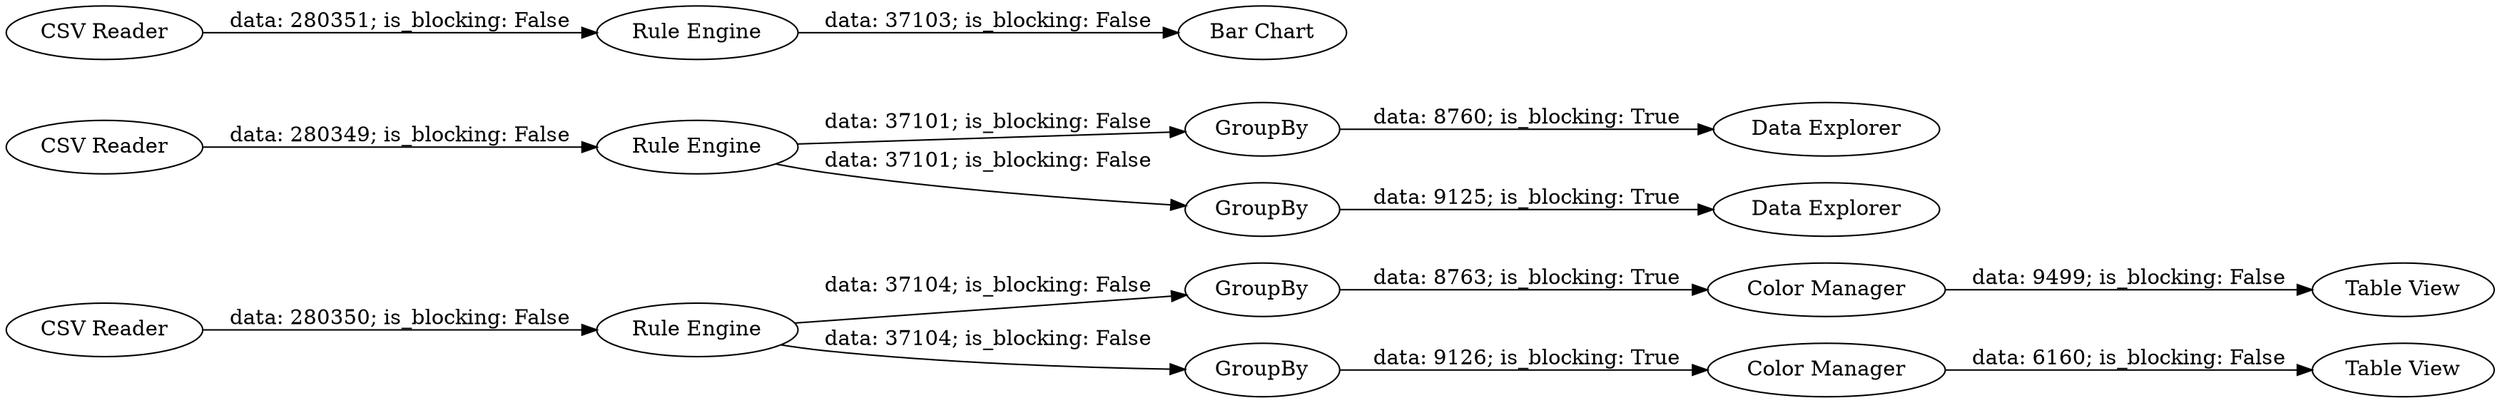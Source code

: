 digraph {
	"-1518456972112266099_47" [label="Color Manager"]
	"-1518456972112266099_44" [label=GroupBy]
	"-1518456972112266099_41" [label="Data Explorer"]
	"-1518456972112266099_48" [label="Color Manager"]
	"-1518456972112266099_49" [label="Table View"]
	"-1518456972112266099_43" [label="Rule Engine"]
	"-1518456972112266099_50" [label="Table View"]
	"-1518456972112266099_45" [label=GroupBy]
	"-1518456972112266099_51" [label="CSV Reader"]
	"-1518456972112266099_37" [label=GroupBy]
	"-1518456972112266099_53" [label="Bar Chart"]
	"-1518456972112266099_38" [label="CSV Reader"]
	"-1518456972112266099_36" [label="Rule Engine"]
	"-1518456972112266099_46" [label="CSV Reader"]
	"-1518456972112266099_52" [label="Rule Engine"]
	"-1518456972112266099_42" [label="Data Explorer"]
	"-1518456972112266099_40" [label=GroupBy]
	"-1518456972112266099_40" -> "-1518456972112266099_42" [label="data: 9125; is_blocking: True"]
	"-1518456972112266099_45" -> "-1518456972112266099_48" [label="data: 9126; is_blocking: True"]
	"-1518456972112266099_37" -> "-1518456972112266099_41" [label="data: 8760; is_blocking: True"]
	"-1518456972112266099_43" -> "-1518456972112266099_45" [label="data: 37104; is_blocking: False"]
	"-1518456972112266099_38" -> "-1518456972112266099_36" [label="data: 280349; is_blocking: False"]
	"-1518456972112266099_46" -> "-1518456972112266099_43" [label="data: 280350; is_blocking: False"]
	"-1518456972112266099_47" -> "-1518456972112266099_49" [label="data: 9499; is_blocking: False"]
	"-1518456972112266099_48" -> "-1518456972112266099_50" [label="data: 6160; is_blocking: False"]
	"-1518456972112266099_51" -> "-1518456972112266099_52" [label="data: 280351; is_blocking: False"]
	"-1518456972112266099_44" -> "-1518456972112266099_47" [label="data: 8763; is_blocking: True"]
	"-1518456972112266099_36" -> "-1518456972112266099_40" [label="data: 37101; is_blocking: False"]
	"-1518456972112266099_43" -> "-1518456972112266099_44" [label="data: 37104; is_blocking: False"]
	"-1518456972112266099_52" -> "-1518456972112266099_53" [label="data: 37103; is_blocking: False"]
	"-1518456972112266099_36" -> "-1518456972112266099_37" [label="data: 37101; is_blocking: False"]
	rankdir=LR
}
